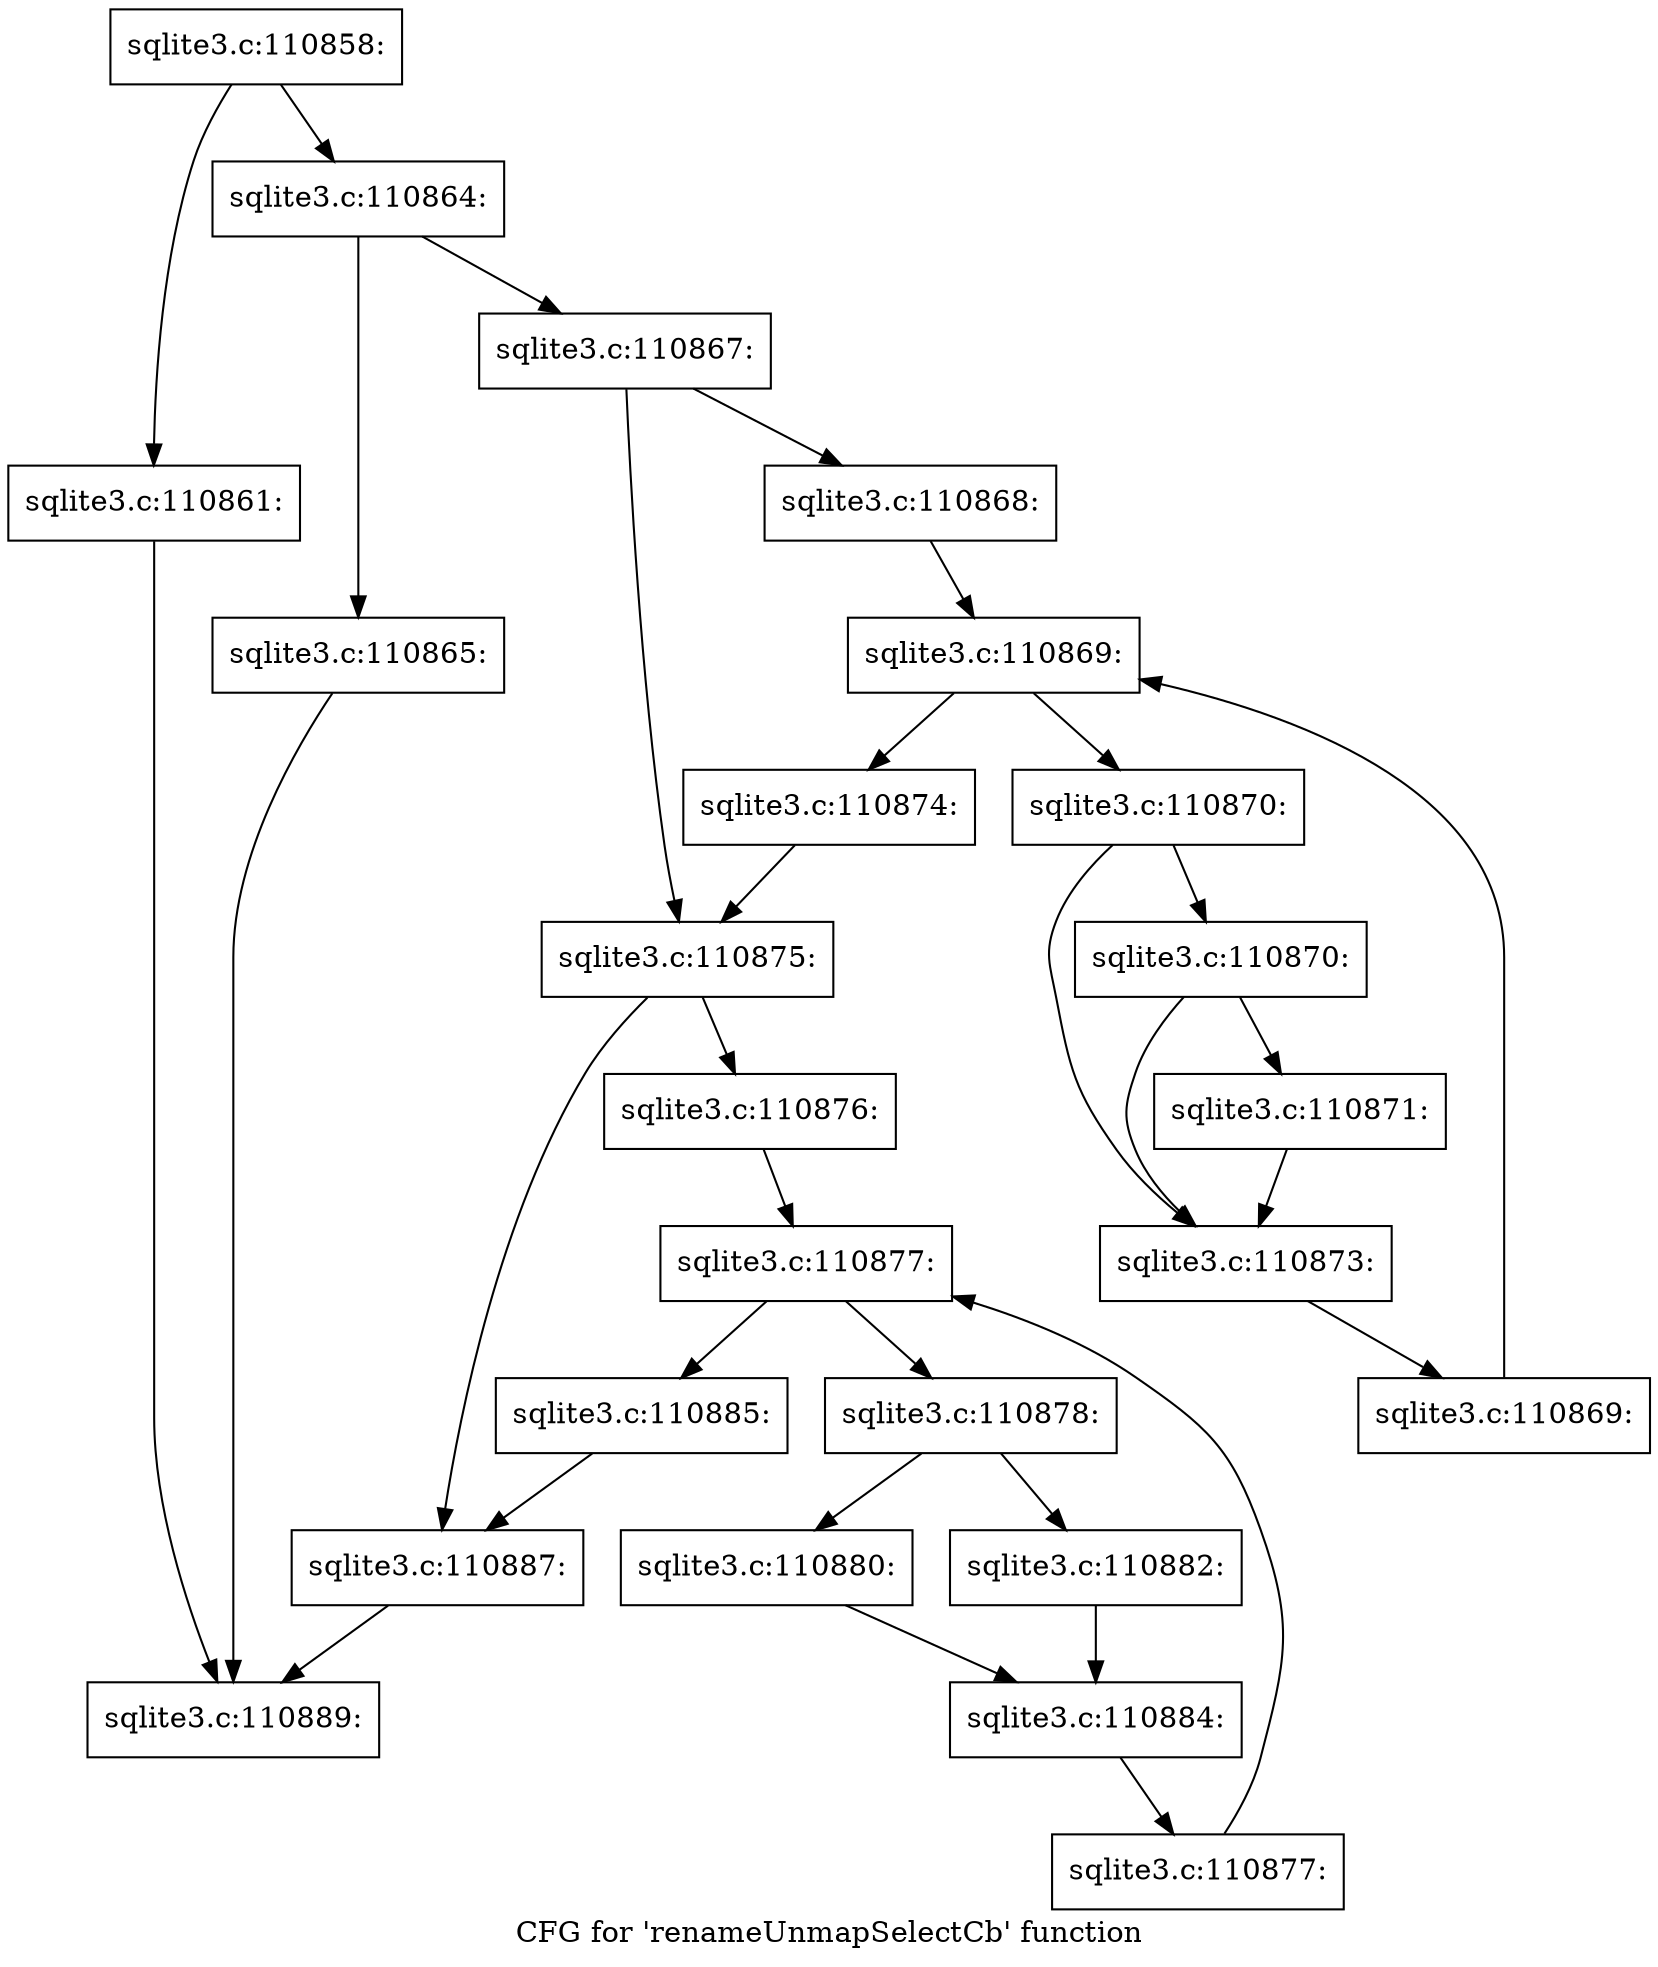 digraph "CFG for 'renameUnmapSelectCb' function" {
	label="CFG for 'renameUnmapSelectCb' function";

	Node0x55c0f5f15b30 [shape=record,label="{sqlite3.c:110858:}"];
	Node0x55c0f5f15b30 -> Node0x55c0f90f42f0;
	Node0x55c0f5f15b30 -> Node0x55c0f90f4340;
	Node0x55c0f90f42f0 [shape=record,label="{sqlite3.c:110861:}"];
	Node0x55c0f90f42f0 -> Node0x55c0f90f1cb0;
	Node0x55c0f90f4340 [shape=record,label="{sqlite3.c:110864:}"];
	Node0x55c0f90f4340 -> Node0x55c0f90f4900;
	Node0x55c0f90f4340 -> Node0x55c0f90f4950;
	Node0x55c0f90f4900 [shape=record,label="{sqlite3.c:110865:}"];
	Node0x55c0f90f4900 -> Node0x55c0f90f1cb0;
	Node0x55c0f90f4950 [shape=record,label="{sqlite3.c:110867:}"];
	Node0x55c0f90f4950 -> Node0x55c0f90f51c0;
	Node0x55c0f90f4950 -> Node0x55c0f90f5210;
	Node0x55c0f90f51c0 [shape=record,label="{sqlite3.c:110868:}"];
	Node0x55c0f90f51c0 -> Node0x55c0f90f5d40;
	Node0x55c0f90f5d40 [shape=record,label="{sqlite3.c:110869:}"];
	Node0x55c0f90f5d40 -> Node0x55c0f90f5f60;
	Node0x55c0f90f5d40 -> Node0x55c0f90f5b90;
	Node0x55c0f90f5f60 [shape=record,label="{sqlite3.c:110870:}"];
	Node0x55c0f90f5f60 -> Node0x55c0f90f65e0;
	Node0x55c0f90f5f60 -> Node0x55c0f90f6590;
	Node0x55c0f90f65e0 [shape=record,label="{sqlite3.c:110870:}"];
	Node0x55c0f90f65e0 -> Node0x55c0f90f6540;
	Node0x55c0f90f65e0 -> Node0x55c0f90f6590;
	Node0x55c0f90f6540 [shape=record,label="{sqlite3.c:110871:}"];
	Node0x55c0f90f6540 -> Node0x55c0f90f6590;
	Node0x55c0f90f6590 [shape=record,label="{sqlite3.c:110873:}"];
	Node0x55c0f90f6590 -> Node0x55c0f90f5ed0;
	Node0x55c0f90f5ed0 [shape=record,label="{sqlite3.c:110869:}"];
	Node0x55c0f90f5ed0 -> Node0x55c0f90f5d40;
	Node0x55c0f90f5b90 [shape=record,label="{sqlite3.c:110874:}"];
	Node0x55c0f90f5b90 -> Node0x55c0f90f5210;
	Node0x55c0f90f5210 [shape=record,label="{sqlite3.c:110875:}"];
	Node0x55c0f90f5210 -> Node0x55c0f90f8220;
	Node0x55c0f90f5210 -> Node0x55c0f90f8270;
	Node0x55c0f90f8220 [shape=record,label="{sqlite3.c:110876:}"];
	Node0x55c0f90f8220 -> Node0x55c0f90f8da0;
	Node0x55c0f90f8da0 [shape=record,label="{sqlite3.c:110877:}"];
	Node0x55c0f90f8da0 -> Node0x55c0f90f8fc0;
	Node0x55c0f90f8da0 -> Node0x55c0f90f8bf0;
	Node0x55c0f90f8fc0 [shape=record,label="{sqlite3.c:110878:}"];
	Node0x55c0f90f8fc0 -> Node0x55c0f90f9c00;
	Node0x55c0f90f8fc0 -> Node0x55c0f90f9ca0;
	Node0x55c0f90f9c00 [shape=record,label="{sqlite3.c:110880:}"];
	Node0x55c0f90f9c00 -> Node0x55c0f90f9c50;
	Node0x55c0f90f9ca0 [shape=record,label="{sqlite3.c:110882:}"];
	Node0x55c0f90f9ca0 -> Node0x55c0f90f9c50;
	Node0x55c0f90f9c50 [shape=record,label="{sqlite3.c:110884:}"];
	Node0x55c0f90f9c50 -> Node0x55c0f90f8f30;
	Node0x55c0f90f8f30 [shape=record,label="{sqlite3.c:110877:}"];
	Node0x55c0f90f8f30 -> Node0x55c0f90f8da0;
	Node0x55c0f90f8bf0 [shape=record,label="{sqlite3.c:110885:}"];
	Node0x55c0f90f8bf0 -> Node0x55c0f90f8270;
	Node0x55c0f90f8270 [shape=record,label="{sqlite3.c:110887:}"];
	Node0x55c0f90f8270 -> Node0x55c0f90f1cb0;
	Node0x55c0f90f1cb0 [shape=record,label="{sqlite3.c:110889:}"];
}

